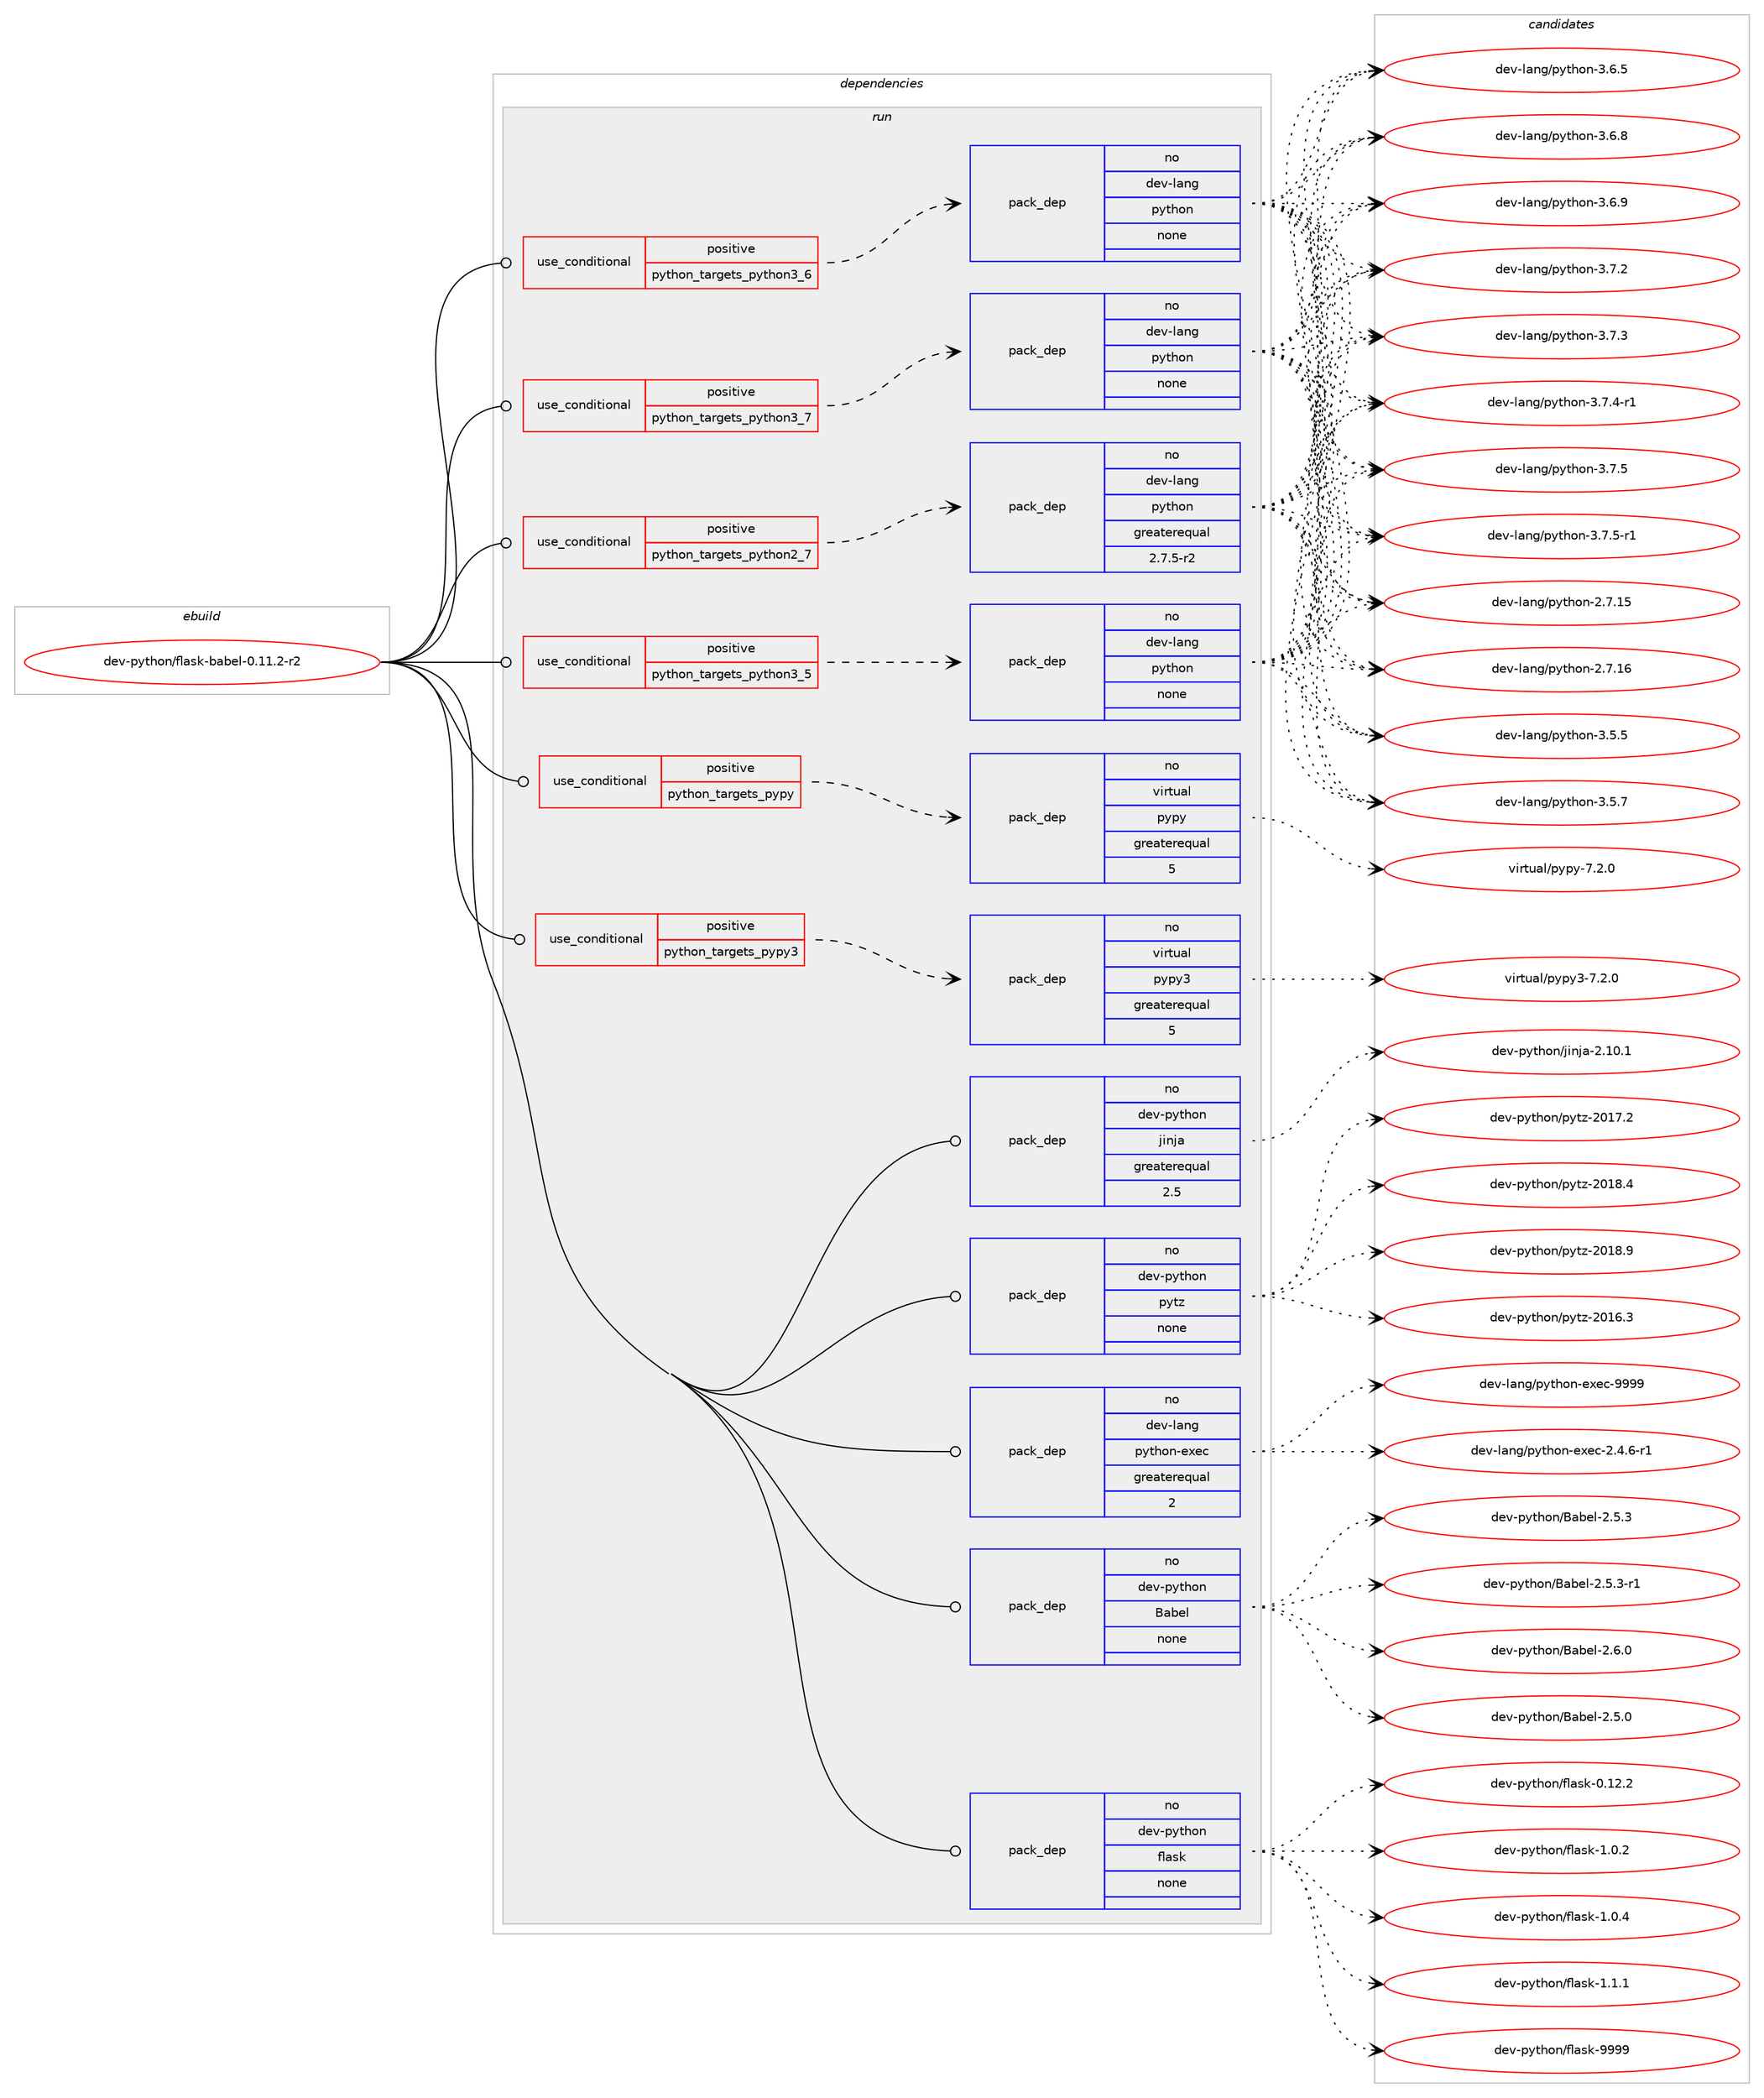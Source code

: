 digraph prolog {

# *************
# Graph options
# *************

newrank=true;
concentrate=true;
compound=true;
graph [rankdir=LR,fontname=Helvetica,fontsize=10,ranksep=1.5];#, ranksep=2.5, nodesep=0.2];
edge  [arrowhead=vee];
node  [fontname=Helvetica,fontsize=10];

# **********
# The ebuild
# **********

subgraph cluster_leftcol {
color=gray;
rank=same;
label=<<i>ebuild</i>>;
id [label="dev-python/flask-babel-0.11.2-r2", color=red, width=4, href="../dev-python/flask-babel-0.11.2-r2.svg"];
}

# ****************
# The dependencies
# ****************

subgraph cluster_midcol {
color=gray;
label=<<i>dependencies</i>>;
subgraph cluster_compile {
fillcolor="#eeeeee";
style=filled;
label=<<i>compile</i>>;
}
subgraph cluster_compileandrun {
fillcolor="#eeeeee";
style=filled;
label=<<i>compile and run</i>>;
}
subgraph cluster_run {
fillcolor="#eeeeee";
style=filled;
label=<<i>run</i>>;
subgraph cond139432 {
dependency604767 [label=<<TABLE BORDER="0" CELLBORDER="1" CELLSPACING="0" CELLPADDING="4"><TR><TD ROWSPAN="3" CELLPADDING="10">use_conditional</TD></TR><TR><TD>positive</TD></TR><TR><TD>python_targets_pypy</TD></TR></TABLE>>, shape=none, color=red];
subgraph pack453538 {
dependency604768 [label=<<TABLE BORDER="0" CELLBORDER="1" CELLSPACING="0" CELLPADDING="4" WIDTH="220"><TR><TD ROWSPAN="6" CELLPADDING="30">pack_dep</TD></TR><TR><TD WIDTH="110">no</TD></TR><TR><TD>virtual</TD></TR><TR><TD>pypy</TD></TR><TR><TD>greaterequal</TD></TR><TR><TD>5</TD></TR></TABLE>>, shape=none, color=blue];
}
dependency604767:e -> dependency604768:w [weight=20,style="dashed",arrowhead="vee"];
}
id:e -> dependency604767:w [weight=20,style="solid",arrowhead="odot"];
subgraph cond139433 {
dependency604769 [label=<<TABLE BORDER="0" CELLBORDER="1" CELLSPACING="0" CELLPADDING="4"><TR><TD ROWSPAN="3" CELLPADDING="10">use_conditional</TD></TR><TR><TD>positive</TD></TR><TR><TD>python_targets_pypy3</TD></TR></TABLE>>, shape=none, color=red];
subgraph pack453539 {
dependency604770 [label=<<TABLE BORDER="0" CELLBORDER="1" CELLSPACING="0" CELLPADDING="4" WIDTH="220"><TR><TD ROWSPAN="6" CELLPADDING="30">pack_dep</TD></TR><TR><TD WIDTH="110">no</TD></TR><TR><TD>virtual</TD></TR><TR><TD>pypy3</TD></TR><TR><TD>greaterequal</TD></TR><TR><TD>5</TD></TR></TABLE>>, shape=none, color=blue];
}
dependency604769:e -> dependency604770:w [weight=20,style="dashed",arrowhead="vee"];
}
id:e -> dependency604769:w [weight=20,style="solid",arrowhead="odot"];
subgraph cond139434 {
dependency604771 [label=<<TABLE BORDER="0" CELLBORDER="1" CELLSPACING="0" CELLPADDING="4"><TR><TD ROWSPAN="3" CELLPADDING="10">use_conditional</TD></TR><TR><TD>positive</TD></TR><TR><TD>python_targets_python2_7</TD></TR></TABLE>>, shape=none, color=red];
subgraph pack453540 {
dependency604772 [label=<<TABLE BORDER="0" CELLBORDER="1" CELLSPACING="0" CELLPADDING="4" WIDTH="220"><TR><TD ROWSPAN="6" CELLPADDING="30">pack_dep</TD></TR><TR><TD WIDTH="110">no</TD></TR><TR><TD>dev-lang</TD></TR><TR><TD>python</TD></TR><TR><TD>greaterequal</TD></TR><TR><TD>2.7.5-r2</TD></TR></TABLE>>, shape=none, color=blue];
}
dependency604771:e -> dependency604772:w [weight=20,style="dashed",arrowhead="vee"];
}
id:e -> dependency604771:w [weight=20,style="solid",arrowhead="odot"];
subgraph cond139435 {
dependency604773 [label=<<TABLE BORDER="0" CELLBORDER="1" CELLSPACING="0" CELLPADDING="4"><TR><TD ROWSPAN="3" CELLPADDING="10">use_conditional</TD></TR><TR><TD>positive</TD></TR><TR><TD>python_targets_python3_5</TD></TR></TABLE>>, shape=none, color=red];
subgraph pack453541 {
dependency604774 [label=<<TABLE BORDER="0" CELLBORDER="1" CELLSPACING="0" CELLPADDING="4" WIDTH="220"><TR><TD ROWSPAN="6" CELLPADDING="30">pack_dep</TD></TR><TR><TD WIDTH="110">no</TD></TR><TR><TD>dev-lang</TD></TR><TR><TD>python</TD></TR><TR><TD>none</TD></TR><TR><TD></TD></TR></TABLE>>, shape=none, color=blue];
}
dependency604773:e -> dependency604774:w [weight=20,style="dashed",arrowhead="vee"];
}
id:e -> dependency604773:w [weight=20,style="solid",arrowhead="odot"];
subgraph cond139436 {
dependency604775 [label=<<TABLE BORDER="0" CELLBORDER="1" CELLSPACING="0" CELLPADDING="4"><TR><TD ROWSPAN="3" CELLPADDING="10">use_conditional</TD></TR><TR><TD>positive</TD></TR><TR><TD>python_targets_python3_6</TD></TR></TABLE>>, shape=none, color=red];
subgraph pack453542 {
dependency604776 [label=<<TABLE BORDER="0" CELLBORDER="1" CELLSPACING="0" CELLPADDING="4" WIDTH="220"><TR><TD ROWSPAN="6" CELLPADDING="30">pack_dep</TD></TR><TR><TD WIDTH="110">no</TD></TR><TR><TD>dev-lang</TD></TR><TR><TD>python</TD></TR><TR><TD>none</TD></TR><TR><TD></TD></TR></TABLE>>, shape=none, color=blue];
}
dependency604775:e -> dependency604776:w [weight=20,style="dashed",arrowhead="vee"];
}
id:e -> dependency604775:w [weight=20,style="solid",arrowhead="odot"];
subgraph cond139437 {
dependency604777 [label=<<TABLE BORDER="0" CELLBORDER="1" CELLSPACING="0" CELLPADDING="4"><TR><TD ROWSPAN="3" CELLPADDING="10">use_conditional</TD></TR><TR><TD>positive</TD></TR><TR><TD>python_targets_python3_7</TD></TR></TABLE>>, shape=none, color=red];
subgraph pack453543 {
dependency604778 [label=<<TABLE BORDER="0" CELLBORDER="1" CELLSPACING="0" CELLPADDING="4" WIDTH="220"><TR><TD ROWSPAN="6" CELLPADDING="30">pack_dep</TD></TR><TR><TD WIDTH="110">no</TD></TR><TR><TD>dev-lang</TD></TR><TR><TD>python</TD></TR><TR><TD>none</TD></TR><TR><TD></TD></TR></TABLE>>, shape=none, color=blue];
}
dependency604777:e -> dependency604778:w [weight=20,style="dashed",arrowhead="vee"];
}
id:e -> dependency604777:w [weight=20,style="solid",arrowhead="odot"];
subgraph pack453544 {
dependency604779 [label=<<TABLE BORDER="0" CELLBORDER="1" CELLSPACING="0" CELLPADDING="4" WIDTH="220"><TR><TD ROWSPAN="6" CELLPADDING="30">pack_dep</TD></TR><TR><TD WIDTH="110">no</TD></TR><TR><TD>dev-lang</TD></TR><TR><TD>python-exec</TD></TR><TR><TD>greaterequal</TD></TR><TR><TD>2</TD></TR></TABLE>>, shape=none, color=blue];
}
id:e -> dependency604779:w [weight=20,style="solid",arrowhead="odot"];
subgraph pack453545 {
dependency604780 [label=<<TABLE BORDER="0" CELLBORDER="1" CELLSPACING="0" CELLPADDING="4" WIDTH="220"><TR><TD ROWSPAN="6" CELLPADDING="30">pack_dep</TD></TR><TR><TD WIDTH="110">no</TD></TR><TR><TD>dev-python</TD></TR><TR><TD>Babel</TD></TR><TR><TD>none</TD></TR><TR><TD></TD></TR></TABLE>>, shape=none, color=blue];
}
id:e -> dependency604780:w [weight=20,style="solid",arrowhead="odot"];
subgraph pack453546 {
dependency604781 [label=<<TABLE BORDER="0" CELLBORDER="1" CELLSPACING="0" CELLPADDING="4" WIDTH="220"><TR><TD ROWSPAN="6" CELLPADDING="30">pack_dep</TD></TR><TR><TD WIDTH="110">no</TD></TR><TR><TD>dev-python</TD></TR><TR><TD>flask</TD></TR><TR><TD>none</TD></TR><TR><TD></TD></TR></TABLE>>, shape=none, color=blue];
}
id:e -> dependency604781:w [weight=20,style="solid",arrowhead="odot"];
subgraph pack453547 {
dependency604782 [label=<<TABLE BORDER="0" CELLBORDER="1" CELLSPACING="0" CELLPADDING="4" WIDTH="220"><TR><TD ROWSPAN="6" CELLPADDING="30">pack_dep</TD></TR><TR><TD WIDTH="110">no</TD></TR><TR><TD>dev-python</TD></TR><TR><TD>jinja</TD></TR><TR><TD>greaterequal</TD></TR><TR><TD>2.5</TD></TR></TABLE>>, shape=none, color=blue];
}
id:e -> dependency604782:w [weight=20,style="solid",arrowhead="odot"];
subgraph pack453548 {
dependency604783 [label=<<TABLE BORDER="0" CELLBORDER="1" CELLSPACING="0" CELLPADDING="4" WIDTH="220"><TR><TD ROWSPAN="6" CELLPADDING="30">pack_dep</TD></TR><TR><TD WIDTH="110">no</TD></TR><TR><TD>dev-python</TD></TR><TR><TD>pytz</TD></TR><TR><TD>none</TD></TR><TR><TD></TD></TR></TABLE>>, shape=none, color=blue];
}
id:e -> dependency604783:w [weight=20,style="solid",arrowhead="odot"];
}
}

# **************
# The candidates
# **************

subgraph cluster_choices {
rank=same;
color=gray;
label=<<i>candidates</i>>;

subgraph choice453538 {
color=black;
nodesep=1;
choice1181051141161179710847112121112121455546504648 [label="virtual/pypy-7.2.0", color=red, width=4,href="../virtual/pypy-7.2.0.svg"];
dependency604768:e -> choice1181051141161179710847112121112121455546504648:w [style=dotted,weight="100"];
}
subgraph choice453539 {
color=black;
nodesep=1;
choice118105114116117971084711212111212151455546504648 [label="virtual/pypy3-7.2.0", color=red, width=4,href="../virtual/pypy3-7.2.0.svg"];
dependency604770:e -> choice118105114116117971084711212111212151455546504648:w [style=dotted,weight="100"];
}
subgraph choice453540 {
color=black;
nodesep=1;
choice10010111845108971101034711212111610411111045504655464953 [label="dev-lang/python-2.7.15", color=red, width=4,href="../dev-lang/python-2.7.15.svg"];
choice10010111845108971101034711212111610411111045504655464954 [label="dev-lang/python-2.7.16", color=red, width=4,href="../dev-lang/python-2.7.16.svg"];
choice100101118451089711010347112121116104111110455146534653 [label="dev-lang/python-3.5.5", color=red, width=4,href="../dev-lang/python-3.5.5.svg"];
choice100101118451089711010347112121116104111110455146534655 [label="dev-lang/python-3.5.7", color=red, width=4,href="../dev-lang/python-3.5.7.svg"];
choice100101118451089711010347112121116104111110455146544653 [label="dev-lang/python-3.6.5", color=red, width=4,href="../dev-lang/python-3.6.5.svg"];
choice100101118451089711010347112121116104111110455146544656 [label="dev-lang/python-3.6.8", color=red, width=4,href="../dev-lang/python-3.6.8.svg"];
choice100101118451089711010347112121116104111110455146544657 [label="dev-lang/python-3.6.9", color=red, width=4,href="../dev-lang/python-3.6.9.svg"];
choice100101118451089711010347112121116104111110455146554650 [label="dev-lang/python-3.7.2", color=red, width=4,href="../dev-lang/python-3.7.2.svg"];
choice100101118451089711010347112121116104111110455146554651 [label="dev-lang/python-3.7.3", color=red, width=4,href="../dev-lang/python-3.7.3.svg"];
choice1001011184510897110103471121211161041111104551465546524511449 [label="dev-lang/python-3.7.4-r1", color=red, width=4,href="../dev-lang/python-3.7.4-r1.svg"];
choice100101118451089711010347112121116104111110455146554653 [label="dev-lang/python-3.7.5", color=red, width=4,href="../dev-lang/python-3.7.5.svg"];
choice1001011184510897110103471121211161041111104551465546534511449 [label="dev-lang/python-3.7.5-r1", color=red, width=4,href="../dev-lang/python-3.7.5-r1.svg"];
dependency604772:e -> choice10010111845108971101034711212111610411111045504655464953:w [style=dotted,weight="100"];
dependency604772:e -> choice10010111845108971101034711212111610411111045504655464954:w [style=dotted,weight="100"];
dependency604772:e -> choice100101118451089711010347112121116104111110455146534653:w [style=dotted,weight="100"];
dependency604772:e -> choice100101118451089711010347112121116104111110455146534655:w [style=dotted,weight="100"];
dependency604772:e -> choice100101118451089711010347112121116104111110455146544653:w [style=dotted,weight="100"];
dependency604772:e -> choice100101118451089711010347112121116104111110455146544656:w [style=dotted,weight="100"];
dependency604772:e -> choice100101118451089711010347112121116104111110455146544657:w [style=dotted,weight="100"];
dependency604772:e -> choice100101118451089711010347112121116104111110455146554650:w [style=dotted,weight="100"];
dependency604772:e -> choice100101118451089711010347112121116104111110455146554651:w [style=dotted,weight="100"];
dependency604772:e -> choice1001011184510897110103471121211161041111104551465546524511449:w [style=dotted,weight="100"];
dependency604772:e -> choice100101118451089711010347112121116104111110455146554653:w [style=dotted,weight="100"];
dependency604772:e -> choice1001011184510897110103471121211161041111104551465546534511449:w [style=dotted,weight="100"];
}
subgraph choice453541 {
color=black;
nodesep=1;
choice10010111845108971101034711212111610411111045504655464953 [label="dev-lang/python-2.7.15", color=red, width=4,href="../dev-lang/python-2.7.15.svg"];
choice10010111845108971101034711212111610411111045504655464954 [label="dev-lang/python-2.7.16", color=red, width=4,href="../dev-lang/python-2.7.16.svg"];
choice100101118451089711010347112121116104111110455146534653 [label="dev-lang/python-3.5.5", color=red, width=4,href="../dev-lang/python-3.5.5.svg"];
choice100101118451089711010347112121116104111110455146534655 [label="dev-lang/python-3.5.7", color=red, width=4,href="../dev-lang/python-3.5.7.svg"];
choice100101118451089711010347112121116104111110455146544653 [label="dev-lang/python-3.6.5", color=red, width=4,href="../dev-lang/python-3.6.5.svg"];
choice100101118451089711010347112121116104111110455146544656 [label="dev-lang/python-3.6.8", color=red, width=4,href="../dev-lang/python-3.6.8.svg"];
choice100101118451089711010347112121116104111110455146544657 [label="dev-lang/python-3.6.9", color=red, width=4,href="../dev-lang/python-3.6.9.svg"];
choice100101118451089711010347112121116104111110455146554650 [label="dev-lang/python-3.7.2", color=red, width=4,href="../dev-lang/python-3.7.2.svg"];
choice100101118451089711010347112121116104111110455146554651 [label="dev-lang/python-3.7.3", color=red, width=4,href="../dev-lang/python-3.7.3.svg"];
choice1001011184510897110103471121211161041111104551465546524511449 [label="dev-lang/python-3.7.4-r1", color=red, width=4,href="../dev-lang/python-3.7.4-r1.svg"];
choice100101118451089711010347112121116104111110455146554653 [label="dev-lang/python-3.7.5", color=red, width=4,href="../dev-lang/python-3.7.5.svg"];
choice1001011184510897110103471121211161041111104551465546534511449 [label="dev-lang/python-3.7.5-r1", color=red, width=4,href="../dev-lang/python-3.7.5-r1.svg"];
dependency604774:e -> choice10010111845108971101034711212111610411111045504655464953:w [style=dotted,weight="100"];
dependency604774:e -> choice10010111845108971101034711212111610411111045504655464954:w [style=dotted,weight="100"];
dependency604774:e -> choice100101118451089711010347112121116104111110455146534653:w [style=dotted,weight="100"];
dependency604774:e -> choice100101118451089711010347112121116104111110455146534655:w [style=dotted,weight="100"];
dependency604774:e -> choice100101118451089711010347112121116104111110455146544653:w [style=dotted,weight="100"];
dependency604774:e -> choice100101118451089711010347112121116104111110455146544656:w [style=dotted,weight="100"];
dependency604774:e -> choice100101118451089711010347112121116104111110455146544657:w [style=dotted,weight="100"];
dependency604774:e -> choice100101118451089711010347112121116104111110455146554650:w [style=dotted,weight="100"];
dependency604774:e -> choice100101118451089711010347112121116104111110455146554651:w [style=dotted,weight="100"];
dependency604774:e -> choice1001011184510897110103471121211161041111104551465546524511449:w [style=dotted,weight="100"];
dependency604774:e -> choice100101118451089711010347112121116104111110455146554653:w [style=dotted,weight="100"];
dependency604774:e -> choice1001011184510897110103471121211161041111104551465546534511449:w [style=dotted,weight="100"];
}
subgraph choice453542 {
color=black;
nodesep=1;
choice10010111845108971101034711212111610411111045504655464953 [label="dev-lang/python-2.7.15", color=red, width=4,href="../dev-lang/python-2.7.15.svg"];
choice10010111845108971101034711212111610411111045504655464954 [label="dev-lang/python-2.7.16", color=red, width=4,href="../dev-lang/python-2.7.16.svg"];
choice100101118451089711010347112121116104111110455146534653 [label="dev-lang/python-3.5.5", color=red, width=4,href="../dev-lang/python-3.5.5.svg"];
choice100101118451089711010347112121116104111110455146534655 [label="dev-lang/python-3.5.7", color=red, width=4,href="../dev-lang/python-3.5.7.svg"];
choice100101118451089711010347112121116104111110455146544653 [label="dev-lang/python-3.6.5", color=red, width=4,href="../dev-lang/python-3.6.5.svg"];
choice100101118451089711010347112121116104111110455146544656 [label="dev-lang/python-3.6.8", color=red, width=4,href="../dev-lang/python-3.6.8.svg"];
choice100101118451089711010347112121116104111110455146544657 [label="dev-lang/python-3.6.9", color=red, width=4,href="../dev-lang/python-3.6.9.svg"];
choice100101118451089711010347112121116104111110455146554650 [label="dev-lang/python-3.7.2", color=red, width=4,href="../dev-lang/python-3.7.2.svg"];
choice100101118451089711010347112121116104111110455146554651 [label="dev-lang/python-3.7.3", color=red, width=4,href="../dev-lang/python-3.7.3.svg"];
choice1001011184510897110103471121211161041111104551465546524511449 [label="dev-lang/python-3.7.4-r1", color=red, width=4,href="../dev-lang/python-3.7.4-r1.svg"];
choice100101118451089711010347112121116104111110455146554653 [label="dev-lang/python-3.7.5", color=red, width=4,href="../dev-lang/python-3.7.5.svg"];
choice1001011184510897110103471121211161041111104551465546534511449 [label="dev-lang/python-3.7.5-r1", color=red, width=4,href="../dev-lang/python-3.7.5-r1.svg"];
dependency604776:e -> choice10010111845108971101034711212111610411111045504655464953:w [style=dotted,weight="100"];
dependency604776:e -> choice10010111845108971101034711212111610411111045504655464954:w [style=dotted,weight="100"];
dependency604776:e -> choice100101118451089711010347112121116104111110455146534653:w [style=dotted,weight="100"];
dependency604776:e -> choice100101118451089711010347112121116104111110455146534655:w [style=dotted,weight="100"];
dependency604776:e -> choice100101118451089711010347112121116104111110455146544653:w [style=dotted,weight="100"];
dependency604776:e -> choice100101118451089711010347112121116104111110455146544656:w [style=dotted,weight="100"];
dependency604776:e -> choice100101118451089711010347112121116104111110455146544657:w [style=dotted,weight="100"];
dependency604776:e -> choice100101118451089711010347112121116104111110455146554650:w [style=dotted,weight="100"];
dependency604776:e -> choice100101118451089711010347112121116104111110455146554651:w [style=dotted,weight="100"];
dependency604776:e -> choice1001011184510897110103471121211161041111104551465546524511449:w [style=dotted,weight="100"];
dependency604776:e -> choice100101118451089711010347112121116104111110455146554653:w [style=dotted,weight="100"];
dependency604776:e -> choice1001011184510897110103471121211161041111104551465546534511449:w [style=dotted,weight="100"];
}
subgraph choice453543 {
color=black;
nodesep=1;
choice10010111845108971101034711212111610411111045504655464953 [label="dev-lang/python-2.7.15", color=red, width=4,href="../dev-lang/python-2.7.15.svg"];
choice10010111845108971101034711212111610411111045504655464954 [label="dev-lang/python-2.7.16", color=red, width=4,href="../dev-lang/python-2.7.16.svg"];
choice100101118451089711010347112121116104111110455146534653 [label="dev-lang/python-3.5.5", color=red, width=4,href="../dev-lang/python-3.5.5.svg"];
choice100101118451089711010347112121116104111110455146534655 [label="dev-lang/python-3.5.7", color=red, width=4,href="../dev-lang/python-3.5.7.svg"];
choice100101118451089711010347112121116104111110455146544653 [label="dev-lang/python-3.6.5", color=red, width=4,href="../dev-lang/python-3.6.5.svg"];
choice100101118451089711010347112121116104111110455146544656 [label="dev-lang/python-3.6.8", color=red, width=4,href="../dev-lang/python-3.6.8.svg"];
choice100101118451089711010347112121116104111110455146544657 [label="dev-lang/python-3.6.9", color=red, width=4,href="../dev-lang/python-3.6.9.svg"];
choice100101118451089711010347112121116104111110455146554650 [label="dev-lang/python-3.7.2", color=red, width=4,href="../dev-lang/python-3.7.2.svg"];
choice100101118451089711010347112121116104111110455146554651 [label="dev-lang/python-3.7.3", color=red, width=4,href="../dev-lang/python-3.7.3.svg"];
choice1001011184510897110103471121211161041111104551465546524511449 [label="dev-lang/python-3.7.4-r1", color=red, width=4,href="../dev-lang/python-3.7.4-r1.svg"];
choice100101118451089711010347112121116104111110455146554653 [label="dev-lang/python-3.7.5", color=red, width=4,href="../dev-lang/python-3.7.5.svg"];
choice1001011184510897110103471121211161041111104551465546534511449 [label="dev-lang/python-3.7.5-r1", color=red, width=4,href="../dev-lang/python-3.7.5-r1.svg"];
dependency604778:e -> choice10010111845108971101034711212111610411111045504655464953:w [style=dotted,weight="100"];
dependency604778:e -> choice10010111845108971101034711212111610411111045504655464954:w [style=dotted,weight="100"];
dependency604778:e -> choice100101118451089711010347112121116104111110455146534653:w [style=dotted,weight="100"];
dependency604778:e -> choice100101118451089711010347112121116104111110455146534655:w [style=dotted,weight="100"];
dependency604778:e -> choice100101118451089711010347112121116104111110455146544653:w [style=dotted,weight="100"];
dependency604778:e -> choice100101118451089711010347112121116104111110455146544656:w [style=dotted,weight="100"];
dependency604778:e -> choice100101118451089711010347112121116104111110455146544657:w [style=dotted,weight="100"];
dependency604778:e -> choice100101118451089711010347112121116104111110455146554650:w [style=dotted,weight="100"];
dependency604778:e -> choice100101118451089711010347112121116104111110455146554651:w [style=dotted,weight="100"];
dependency604778:e -> choice1001011184510897110103471121211161041111104551465546524511449:w [style=dotted,weight="100"];
dependency604778:e -> choice100101118451089711010347112121116104111110455146554653:w [style=dotted,weight="100"];
dependency604778:e -> choice1001011184510897110103471121211161041111104551465546534511449:w [style=dotted,weight="100"];
}
subgraph choice453544 {
color=black;
nodesep=1;
choice10010111845108971101034711212111610411111045101120101994550465246544511449 [label="dev-lang/python-exec-2.4.6-r1", color=red, width=4,href="../dev-lang/python-exec-2.4.6-r1.svg"];
choice10010111845108971101034711212111610411111045101120101994557575757 [label="dev-lang/python-exec-9999", color=red, width=4,href="../dev-lang/python-exec-9999.svg"];
dependency604779:e -> choice10010111845108971101034711212111610411111045101120101994550465246544511449:w [style=dotted,weight="100"];
dependency604779:e -> choice10010111845108971101034711212111610411111045101120101994557575757:w [style=dotted,weight="100"];
}
subgraph choice453545 {
color=black;
nodesep=1;
choice1001011184511212111610411111047669798101108455046534648 [label="dev-python/Babel-2.5.0", color=red, width=4,href="../dev-python/Babel-2.5.0.svg"];
choice1001011184511212111610411111047669798101108455046534651 [label="dev-python/Babel-2.5.3", color=red, width=4,href="../dev-python/Babel-2.5.3.svg"];
choice10010111845112121116104111110476697981011084550465346514511449 [label="dev-python/Babel-2.5.3-r1", color=red, width=4,href="../dev-python/Babel-2.5.3-r1.svg"];
choice1001011184511212111610411111047669798101108455046544648 [label="dev-python/Babel-2.6.0", color=red, width=4,href="../dev-python/Babel-2.6.0.svg"];
dependency604780:e -> choice1001011184511212111610411111047669798101108455046534648:w [style=dotted,weight="100"];
dependency604780:e -> choice1001011184511212111610411111047669798101108455046534651:w [style=dotted,weight="100"];
dependency604780:e -> choice10010111845112121116104111110476697981011084550465346514511449:w [style=dotted,weight="100"];
dependency604780:e -> choice1001011184511212111610411111047669798101108455046544648:w [style=dotted,weight="100"];
}
subgraph choice453546 {
color=black;
nodesep=1;
choice10010111845112121116104111110471021089711510745484649504650 [label="dev-python/flask-0.12.2", color=red, width=4,href="../dev-python/flask-0.12.2.svg"];
choice100101118451121211161041111104710210897115107454946484650 [label="dev-python/flask-1.0.2", color=red, width=4,href="../dev-python/flask-1.0.2.svg"];
choice100101118451121211161041111104710210897115107454946484652 [label="dev-python/flask-1.0.4", color=red, width=4,href="../dev-python/flask-1.0.4.svg"];
choice100101118451121211161041111104710210897115107454946494649 [label="dev-python/flask-1.1.1", color=red, width=4,href="../dev-python/flask-1.1.1.svg"];
choice1001011184511212111610411111047102108971151074557575757 [label="dev-python/flask-9999", color=red, width=4,href="../dev-python/flask-9999.svg"];
dependency604781:e -> choice10010111845112121116104111110471021089711510745484649504650:w [style=dotted,weight="100"];
dependency604781:e -> choice100101118451121211161041111104710210897115107454946484650:w [style=dotted,weight="100"];
dependency604781:e -> choice100101118451121211161041111104710210897115107454946484652:w [style=dotted,weight="100"];
dependency604781:e -> choice100101118451121211161041111104710210897115107454946494649:w [style=dotted,weight="100"];
dependency604781:e -> choice1001011184511212111610411111047102108971151074557575757:w [style=dotted,weight="100"];
}
subgraph choice453547 {
color=black;
nodesep=1;
choice10010111845112121116104111110471061051101069745504649484649 [label="dev-python/jinja-2.10.1", color=red, width=4,href="../dev-python/jinja-2.10.1.svg"];
dependency604782:e -> choice10010111845112121116104111110471061051101069745504649484649:w [style=dotted,weight="100"];
}
subgraph choice453548 {
color=black;
nodesep=1;
choice100101118451121211161041111104711212111612245504849544651 [label="dev-python/pytz-2016.3", color=red, width=4,href="../dev-python/pytz-2016.3.svg"];
choice100101118451121211161041111104711212111612245504849554650 [label="dev-python/pytz-2017.2", color=red, width=4,href="../dev-python/pytz-2017.2.svg"];
choice100101118451121211161041111104711212111612245504849564652 [label="dev-python/pytz-2018.4", color=red, width=4,href="../dev-python/pytz-2018.4.svg"];
choice100101118451121211161041111104711212111612245504849564657 [label="dev-python/pytz-2018.9", color=red, width=4,href="../dev-python/pytz-2018.9.svg"];
dependency604783:e -> choice100101118451121211161041111104711212111612245504849544651:w [style=dotted,weight="100"];
dependency604783:e -> choice100101118451121211161041111104711212111612245504849554650:w [style=dotted,weight="100"];
dependency604783:e -> choice100101118451121211161041111104711212111612245504849564652:w [style=dotted,weight="100"];
dependency604783:e -> choice100101118451121211161041111104711212111612245504849564657:w [style=dotted,weight="100"];
}
}

}
